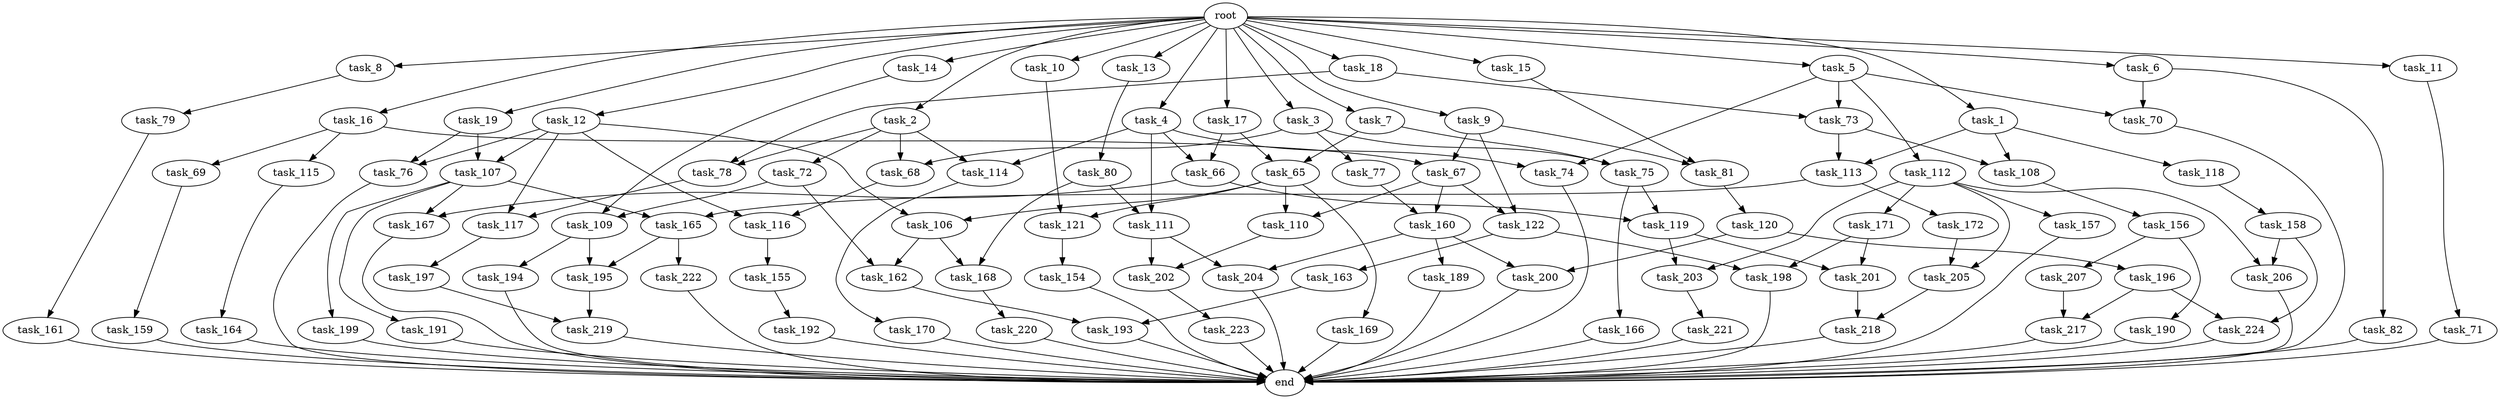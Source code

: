 digraph G {
  task_116 [size="68719476736.000000"];
  task_163 [size="695784701952.000000"];
  task_15 [size="1024.000000"];
  task_169 [size="214748364800.000000"];
  task_207 [size="858993459200.000000"];
  task_161 [size="214748364800.000000"];
  task_191 [size="695784701952.000000"];
  task_7 [size="1024.000000"];
  task_119 [size="996432412672.000000"];
  task_220 [size="695784701952.000000"];
  task_166 [size="137438953472.000000"];
  task_79 [size="77309411328.000000"];
  task_75 [size="1717986918400.000000"];
  task_154 [size="858993459200.000000"];
  task_106 [size="249108103168.000000"];
  task_204 [size="352187318272.000000"];
  task_117 [size="893353197568.000000"];
  task_196 [size="420906795008.000000"];
  task_9 [size="1024.000000"];
  task_155 [size="309237645312.000000"];
  task_199 [size="695784701952.000000"];
  task_112 [size="137438953472.000000"];
  task_121 [size="910533066752.000000"];
  task_164 [size="137438953472.000000"];
  task_217 [size="584115552256.000000"];
  task_73 [size="446676598784.000000"];
  task_172 [size="420906795008.000000"];
  task_77 [size="858993459200.000000"];
  task_198 [size="1116691496960.000000"];
  task_65 [size="1554778161152.000000"];
  task_18 [size="1024.000000"];
  task_159 [size="309237645312.000000"];
  task_118 [size="549755813888.000000"];
  task_68 [size="1408749273088.000000"];
  task_82 [size="77309411328.000000"];
  task_115 [size="77309411328.000000"];
  task_206 [size="523986010112.000000"];
  task_160 [size="1408749273088.000000"];
  task_109 [size="455266533376.000000"];
  task_156 [size="858993459200.000000"];
  task_167 [size="1554778161152.000000"];
  task_1 [size="1024.000000"];
  task_78 [size="858993459200.000000"];
  task_157 [size="309237645312.000000"];
  task_11 [size="1024.000000"];
  task_201 [size="730144440320.000000"];
  task_189 [size="214748364800.000000"];
  task_69 [size="77309411328.000000"];
  task_171 [size="309237645312.000000"];
  task_162 [size="1279900254208.000000"];
  task_165 [size="1116691496960.000000"];
  task_80 [size="549755813888.000000"];
  task_194 [size="858993459200.000000"];
  task_190 [size="858993459200.000000"];
  task_66 [size="833223655424.000000"];
  task_19 [size="1024.000000"];
  task_195 [size="936302870528.000000"];
  end [size="0.000000"];
  task_192 [size="695784701952.000000"];
  task_4 [size="1024.000000"];
  task_10 [size="1024.000000"];
  task_193 [size="154618822656.000000"];
  task_158 [size="214748364800.000000"];
  task_70 [size="214748364800.000000"];
  task_71 [size="137438953472.000000"];
  task_67 [size="627065225216.000000"];
  task_14 [size="1024.000000"];
  task_12 [size="1024.000000"];
  task_13 [size="1024.000000"];
  task_223 [size="137438953472.000000"];
  task_108 [size="584115552256.000000"];
  task_81 [size="1408749273088.000000"];
  task_3 [size="1024.000000"];
  task_114 [size="687194767360.000000"];
  task_5 [size="1024.000000"];
  task_203 [size="618475290624.000000"];
  task_6 [size="1024.000000"];
  task_219 [size="343597383680.000000"];
  task_168 [size="1554778161152.000000"];
  task_2 [size="1024.000000"];
  task_221 [size="858993459200.000000"];
  task_197 [size="549755813888.000000"];
  task_107 [size="584115552256.000000"];
  task_72 [size="549755813888.000000"];
  task_74 [size="274877906944.000000"];
  task_170 [size="309237645312.000000"];
  task_17 [size="1024.000000"];
  task_76 [size="584115552256.000000"];
  task_202 [size="833223655424.000000"];
  task_120 [size="695784701952.000000"];
  task_200 [size="635655159808.000000"];
  root [size="0.000000"];
  task_205 [size="618475290624.000000"];
  task_111 [size="833223655424.000000"];
  task_8 [size="1024.000000"];
  task_16 [size="1024.000000"];
  task_113 [size="584115552256.000000"];
  task_218 [size="523986010112.000000"];
  task_222 [size="77309411328.000000"];
  task_110 [size="1073741824000.000000"];
  task_122 [size="1408749273088.000000"];
  task_224 [size="249108103168.000000"];

  task_116 -> task_155 [size="301989888.000000"];
  task_163 -> task_193 [size="75497472.000000"];
  task_15 -> task_81 [size="838860800.000000"];
  task_169 -> end [size="1.000000"];
  task_207 -> task_217 [size="536870912.000000"];
  task_161 -> end [size="1.000000"];
  task_191 -> end [size="1.000000"];
  task_7 -> task_65 [size="838860800.000000"];
  task_7 -> task_75 [size="838860800.000000"];
  task_119 -> task_201 [size="301989888.000000"];
  task_119 -> task_203 [size="301989888.000000"];
  task_220 -> end [size="1.000000"];
  task_166 -> end [size="1.000000"];
  task_79 -> task_161 [size="209715200.000000"];
  task_75 -> task_119 [size="134217728.000000"];
  task_75 -> task_166 [size="134217728.000000"];
  task_154 -> end [size="1.000000"];
  task_106 -> task_162 [size="838860800.000000"];
  task_106 -> task_168 [size="838860800.000000"];
  task_204 -> end [size="1.000000"];
  task_117 -> task_197 [size="536870912.000000"];
  task_196 -> task_217 [size="33554432.000000"];
  task_196 -> task_224 [size="33554432.000000"];
  task_9 -> task_81 [size="536870912.000000"];
  task_9 -> task_67 [size="536870912.000000"];
  task_9 -> task_122 [size="536870912.000000"];
  task_155 -> task_192 [size="679477248.000000"];
  task_199 -> end [size="1.000000"];
  task_112 -> task_206 [size="301989888.000000"];
  task_112 -> task_171 [size="301989888.000000"];
  task_112 -> task_203 [size="301989888.000000"];
  task_112 -> task_205 [size="301989888.000000"];
  task_112 -> task_157 [size="301989888.000000"];
  task_121 -> task_154 [size="838860800.000000"];
  task_164 -> end [size="1.000000"];
  task_217 -> end [size="1.000000"];
  task_73 -> task_108 [size="33554432.000000"];
  task_73 -> task_113 [size="33554432.000000"];
  task_172 -> task_205 [size="301989888.000000"];
  task_77 -> task_160 [size="536870912.000000"];
  task_198 -> end [size="1.000000"];
  task_65 -> task_110 [size="209715200.000000"];
  task_65 -> task_169 [size="209715200.000000"];
  task_65 -> task_106 [size="209715200.000000"];
  task_65 -> task_121 [size="209715200.000000"];
  task_18 -> task_78 [size="301989888.000000"];
  task_18 -> task_73 [size="301989888.000000"];
  task_159 -> end [size="1.000000"];
  task_118 -> task_158 [size="209715200.000000"];
  task_68 -> task_116 [size="33554432.000000"];
  task_82 -> end [size="1.000000"];
  task_115 -> task_164 [size="134217728.000000"];
  task_206 -> end [size="1.000000"];
  task_160 -> task_200 [size="209715200.000000"];
  task_160 -> task_189 [size="209715200.000000"];
  task_160 -> task_204 [size="209715200.000000"];
  task_109 -> task_194 [size="838860800.000000"];
  task_109 -> task_195 [size="838860800.000000"];
  task_156 -> task_207 [size="838860800.000000"];
  task_156 -> task_190 [size="838860800.000000"];
  task_167 -> end [size="1.000000"];
  task_1 -> task_118 [size="536870912.000000"];
  task_1 -> task_108 [size="536870912.000000"];
  task_1 -> task_113 [size="536870912.000000"];
  task_78 -> task_117 [size="838860800.000000"];
  task_157 -> end [size="1.000000"];
  task_11 -> task_71 [size="134217728.000000"];
  task_201 -> task_218 [size="209715200.000000"];
  task_189 -> end [size="1.000000"];
  task_69 -> task_159 [size="301989888.000000"];
  task_171 -> task_201 [size="411041792.000000"];
  task_171 -> task_198 [size="411041792.000000"];
  task_162 -> task_193 [size="75497472.000000"];
  task_165 -> task_195 [size="75497472.000000"];
  task_165 -> task_222 [size="75497472.000000"];
  task_80 -> task_111 [size="679477248.000000"];
  task_80 -> task_168 [size="679477248.000000"];
  task_194 -> end [size="1.000000"];
  task_190 -> end [size="1.000000"];
  task_66 -> task_119 [size="838860800.000000"];
  task_66 -> task_167 [size="838860800.000000"];
  task_19 -> task_76 [size="536870912.000000"];
  task_19 -> task_107 [size="536870912.000000"];
  task_195 -> task_219 [size="33554432.000000"];
  task_192 -> end [size="1.000000"];
  task_4 -> task_66 [size="134217728.000000"];
  task_4 -> task_114 [size="134217728.000000"];
  task_4 -> task_111 [size="134217728.000000"];
  task_4 -> task_74 [size="134217728.000000"];
  task_10 -> task_121 [size="679477248.000000"];
  task_193 -> end [size="1.000000"];
  task_158 -> task_206 [size="209715200.000000"];
  task_158 -> task_224 [size="209715200.000000"];
  task_70 -> end [size="1.000000"];
  task_71 -> end [size="1.000000"];
  task_67 -> task_110 [size="838860800.000000"];
  task_67 -> task_160 [size="838860800.000000"];
  task_67 -> task_122 [size="838860800.000000"];
  task_14 -> task_109 [size="33554432.000000"];
  task_12 -> task_116 [size="33554432.000000"];
  task_12 -> task_117 [size="33554432.000000"];
  task_12 -> task_76 [size="33554432.000000"];
  task_12 -> task_107 [size="33554432.000000"];
  task_12 -> task_106 [size="33554432.000000"];
  task_13 -> task_80 [size="536870912.000000"];
  task_223 -> end [size="1.000000"];
  task_108 -> task_156 [size="838860800.000000"];
  task_81 -> task_120 [size="679477248.000000"];
  task_3 -> task_75 [size="838860800.000000"];
  task_3 -> task_68 [size="838860800.000000"];
  task_3 -> task_77 [size="838860800.000000"];
  task_114 -> task_170 [size="301989888.000000"];
  task_5 -> task_112 [size="134217728.000000"];
  task_5 -> task_73 [size="134217728.000000"];
  task_5 -> task_70 [size="134217728.000000"];
  task_5 -> task_74 [size="134217728.000000"];
  task_203 -> task_221 [size="838860800.000000"];
  task_6 -> task_82 [size="75497472.000000"];
  task_6 -> task_70 [size="75497472.000000"];
  task_219 -> end [size="1.000000"];
  task_168 -> task_220 [size="679477248.000000"];
  task_2 -> task_114 [size="536870912.000000"];
  task_2 -> task_78 [size="536870912.000000"];
  task_2 -> task_68 [size="536870912.000000"];
  task_2 -> task_72 [size="536870912.000000"];
  task_221 -> end [size="1.000000"];
  task_197 -> task_219 [size="301989888.000000"];
  task_107 -> task_199 [size="679477248.000000"];
  task_107 -> task_191 [size="679477248.000000"];
  task_107 -> task_167 [size="679477248.000000"];
  task_107 -> task_165 [size="679477248.000000"];
  task_72 -> task_109 [size="411041792.000000"];
  task_72 -> task_162 [size="411041792.000000"];
  task_74 -> end [size="1.000000"];
  task_170 -> end [size="1.000000"];
  task_17 -> task_65 [size="679477248.000000"];
  task_17 -> task_66 [size="679477248.000000"];
  task_76 -> end [size="1.000000"];
  task_202 -> task_223 [size="134217728.000000"];
  task_120 -> task_200 [size="411041792.000000"];
  task_120 -> task_196 [size="411041792.000000"];
  task_200 -> end [size="1.000000"];
  root -> task_13 [size="1.000000"];
  root -> task_17 [size="1.000000"];
  root -> task_3 [size="1.000000"];
  root -> task_4 [size="1.000000"];
  root -> task_11 [size="1.000000"];
  root -> task_15 [size="1.000000"];
  root -> task_10 [size="1.000000"];
  root -> task_6 [size="1.000000"];
  root -> task_9 [size="1.000000"];
  root -> task_16 [size="1.000000"];
  root -> task_8 [size="1.000000"];
  root -> task_18 [size="1.000000"];
  root -> task_1 [size="1.000000"];
  root -> task_5 [size="1.000000"];
  root -> task_19 [size="1.000000"];
  root -> task_2 [size="1.000000"];
  root -> task_14 [size="1.000000"];
  root -> task_7 [size="1.000000"];
  root -> task_12 [size="1.000000"];
  task_205 -> task_218 [size="301989888.000000"];
  task_111 -> task_204 [size="134217728.000000"];
  task_111 -> task_202 [size="134217728.000000"];
  task_8 -> task_79 [size="75497472.000000"];
  task_16 -> task_69 [size="75497472.000000"];
  task_16 -> task_67 [size="75497472.000000"];
  task_16 -> task_115 [size="75497472.000000"];
  task_113 -> task_165 [size="411041792.000000"];
  task_113 -> task_172 [size="411041792.000000"];
  task_218 -> end [size="1.000000"];
  task_222 -> end [size="1.000000"];
  task_110 -> task_202 [size="679477248.000000"];
  task_122 -> task_163 [size="679477248.000000"];
  task_122 -> task_198 [size="679477248.000000"];
  task_224 -> end [size="1.000000"];
}
